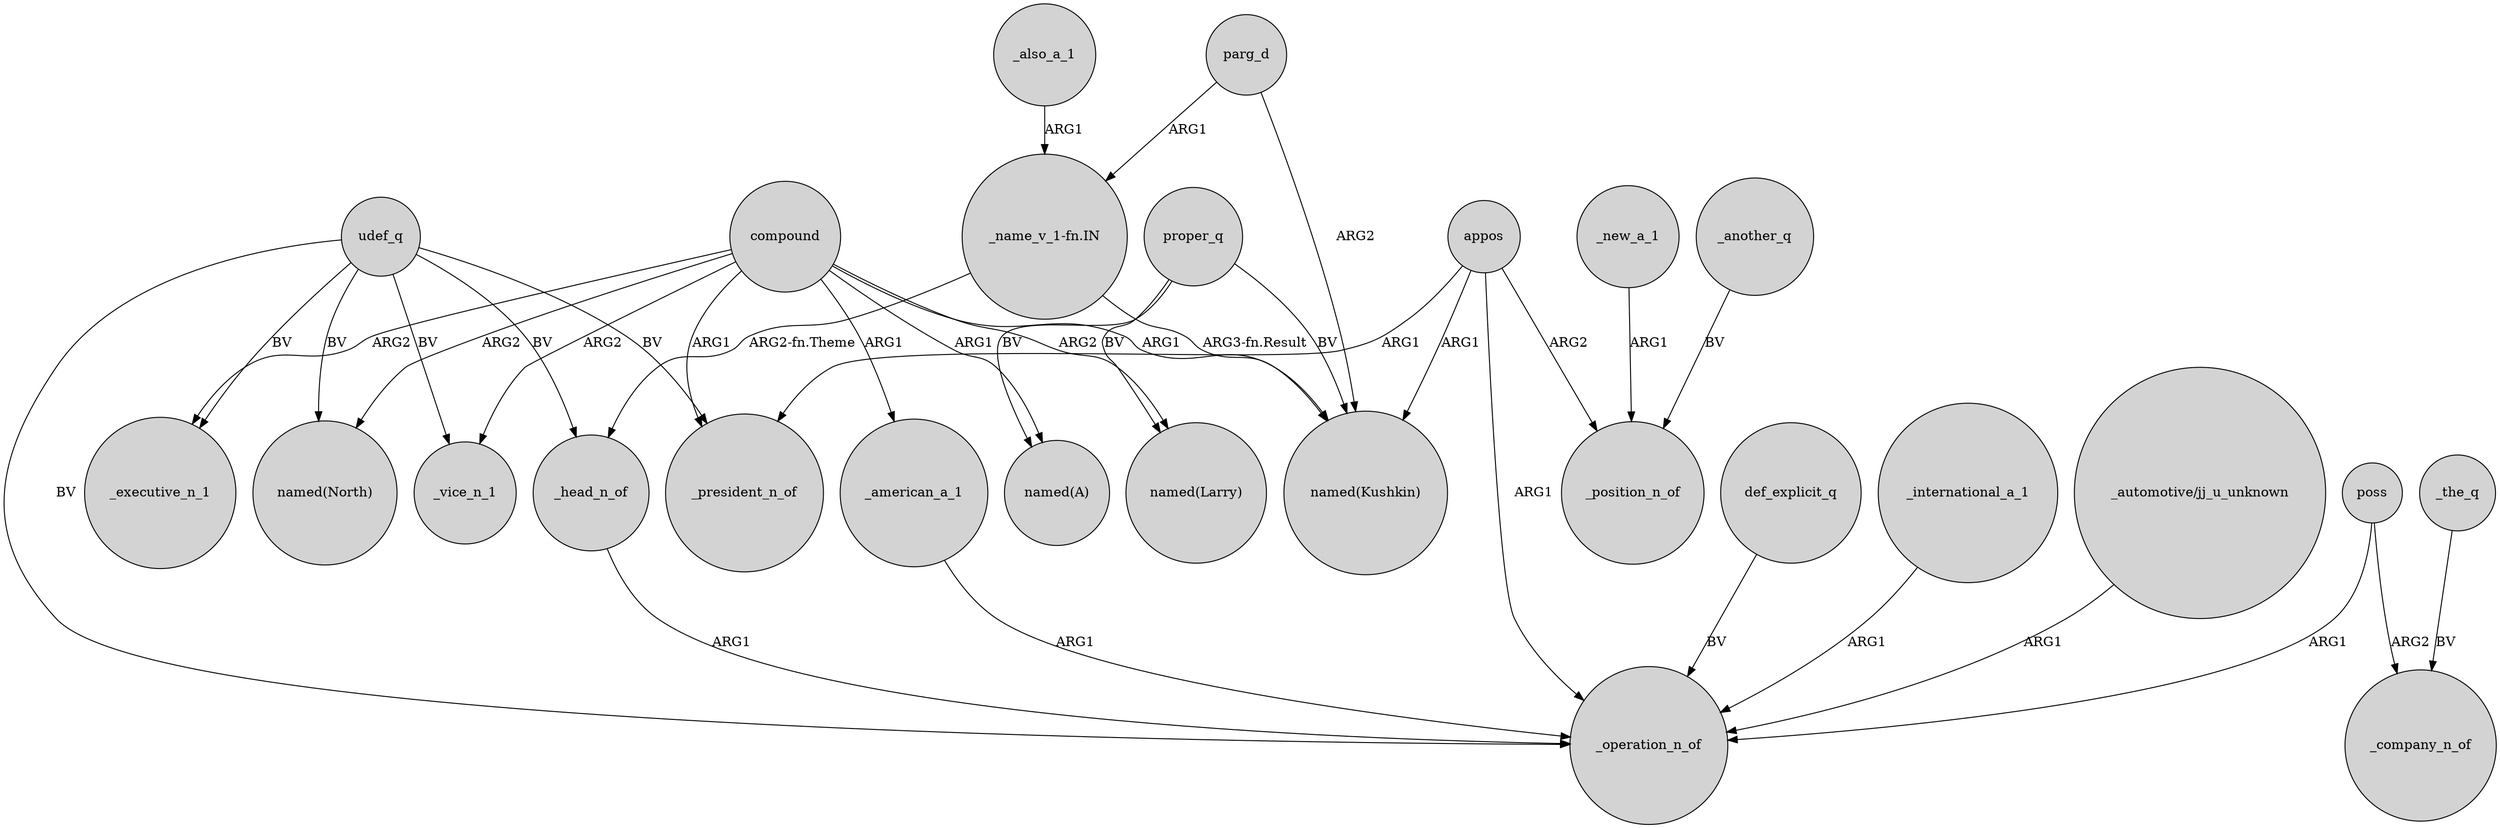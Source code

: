 digraph {
	node [shape=circle style=filled]
	compound -> "named(North)" [label=ARG2]
	appos -> _operation_n_of [label=ARG1]
	compound -> _vice_n_1 [label=ARG2]
	proper_q -> "named(Kushkin)" [label=BV]
	udef_q -> _executive_n_1 [label=BV]
	appos -> _president_n_of [label=ARG1]
	poss -> _operation_n_of [label=ARG1]
	"_name_v_1-fn.IN" -> "named(Kushkin)" [label="ARG3-fn.Result"]
	_american_a_1 -> _operation_n_of [label=ARG1]
	_head_n_of -> _operation_n_of [label=ARG1]
	appos -> _position_n_of [label=ARG2]
	_another_q -> _position_n_of [label=BV]
	compound -> _american_a_1 [label=ARG1]
	compound -> "named(A)" [label=ARG1]
	appos -> "named(Kushkin)" [label=ARG1]
	udef_q -> _vice_n_1 [label=BV]
	_the_q -> _company_n_of [label=BV]
	parg_d -> "named(Kushkin)" [label=ARG2]
	proper_q -> "named(Larry)" [label=BV]
	def_explicit_q -> _operation_n_of [label=BV]
	compound -> _president_n_of [label=ARG1]
	udef_q -> _president_n_of [label=BV]
	udef_q -> _head_n_of [label=BV]
	compound -> "named(Kushkin)" [label=ARG1]
	_new_a_1 -> _position_n_of [label=ARG1]
	_international_a_1 -> _operation_n_of [label=ARG1]
	poss -> _company_n_of [label=ARG2]
	compound -> "named(Larry)" [label=ARG2]
	"_automotive/jj_u_unknown" -> _operation_n_of [label=ARG1]
	"_name_v_1-fn.IN" -> _head_n_of [label="ARG2-fn.Theme"]
	compound -> _executive_n_1 [label=ARG2]
	udef_q -> _operation_n_of [label=BV]
	parg_d -> "_name_v_1-fn.IN" [label=ARG1]
	udef_q -> "named(North)" [label=BV]
	_also_a_1 -> "_name_v_1-fn.IN" [label=ARG1]
	proper_q -> "named(A)" [label=BV]
}
